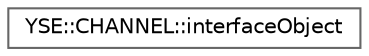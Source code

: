 digraph "Graphical Class Hierarchy"
{
 // LATEX_PDF_SIZE
  bgcolor="transparent";
  edge [fontname=Helvetica,fontsize=10,labelfontname=Helvetica,labelfontsize=10];
  node [fontname=Helvetica,fontsize=10,shape=box,height=0.2,width=0.4];
  rankdir="LR";
  Node0 [id="Node000000",label="YSE::CHANNEL::interfaceObject",height=0.2,width=0.4,color="grey40", fillcolor="white", style="filled",URL="$class_y_s_e_1_1_c_h_a_n_n_e_l_1_1interface_object.html",tooltip=" "];
}
